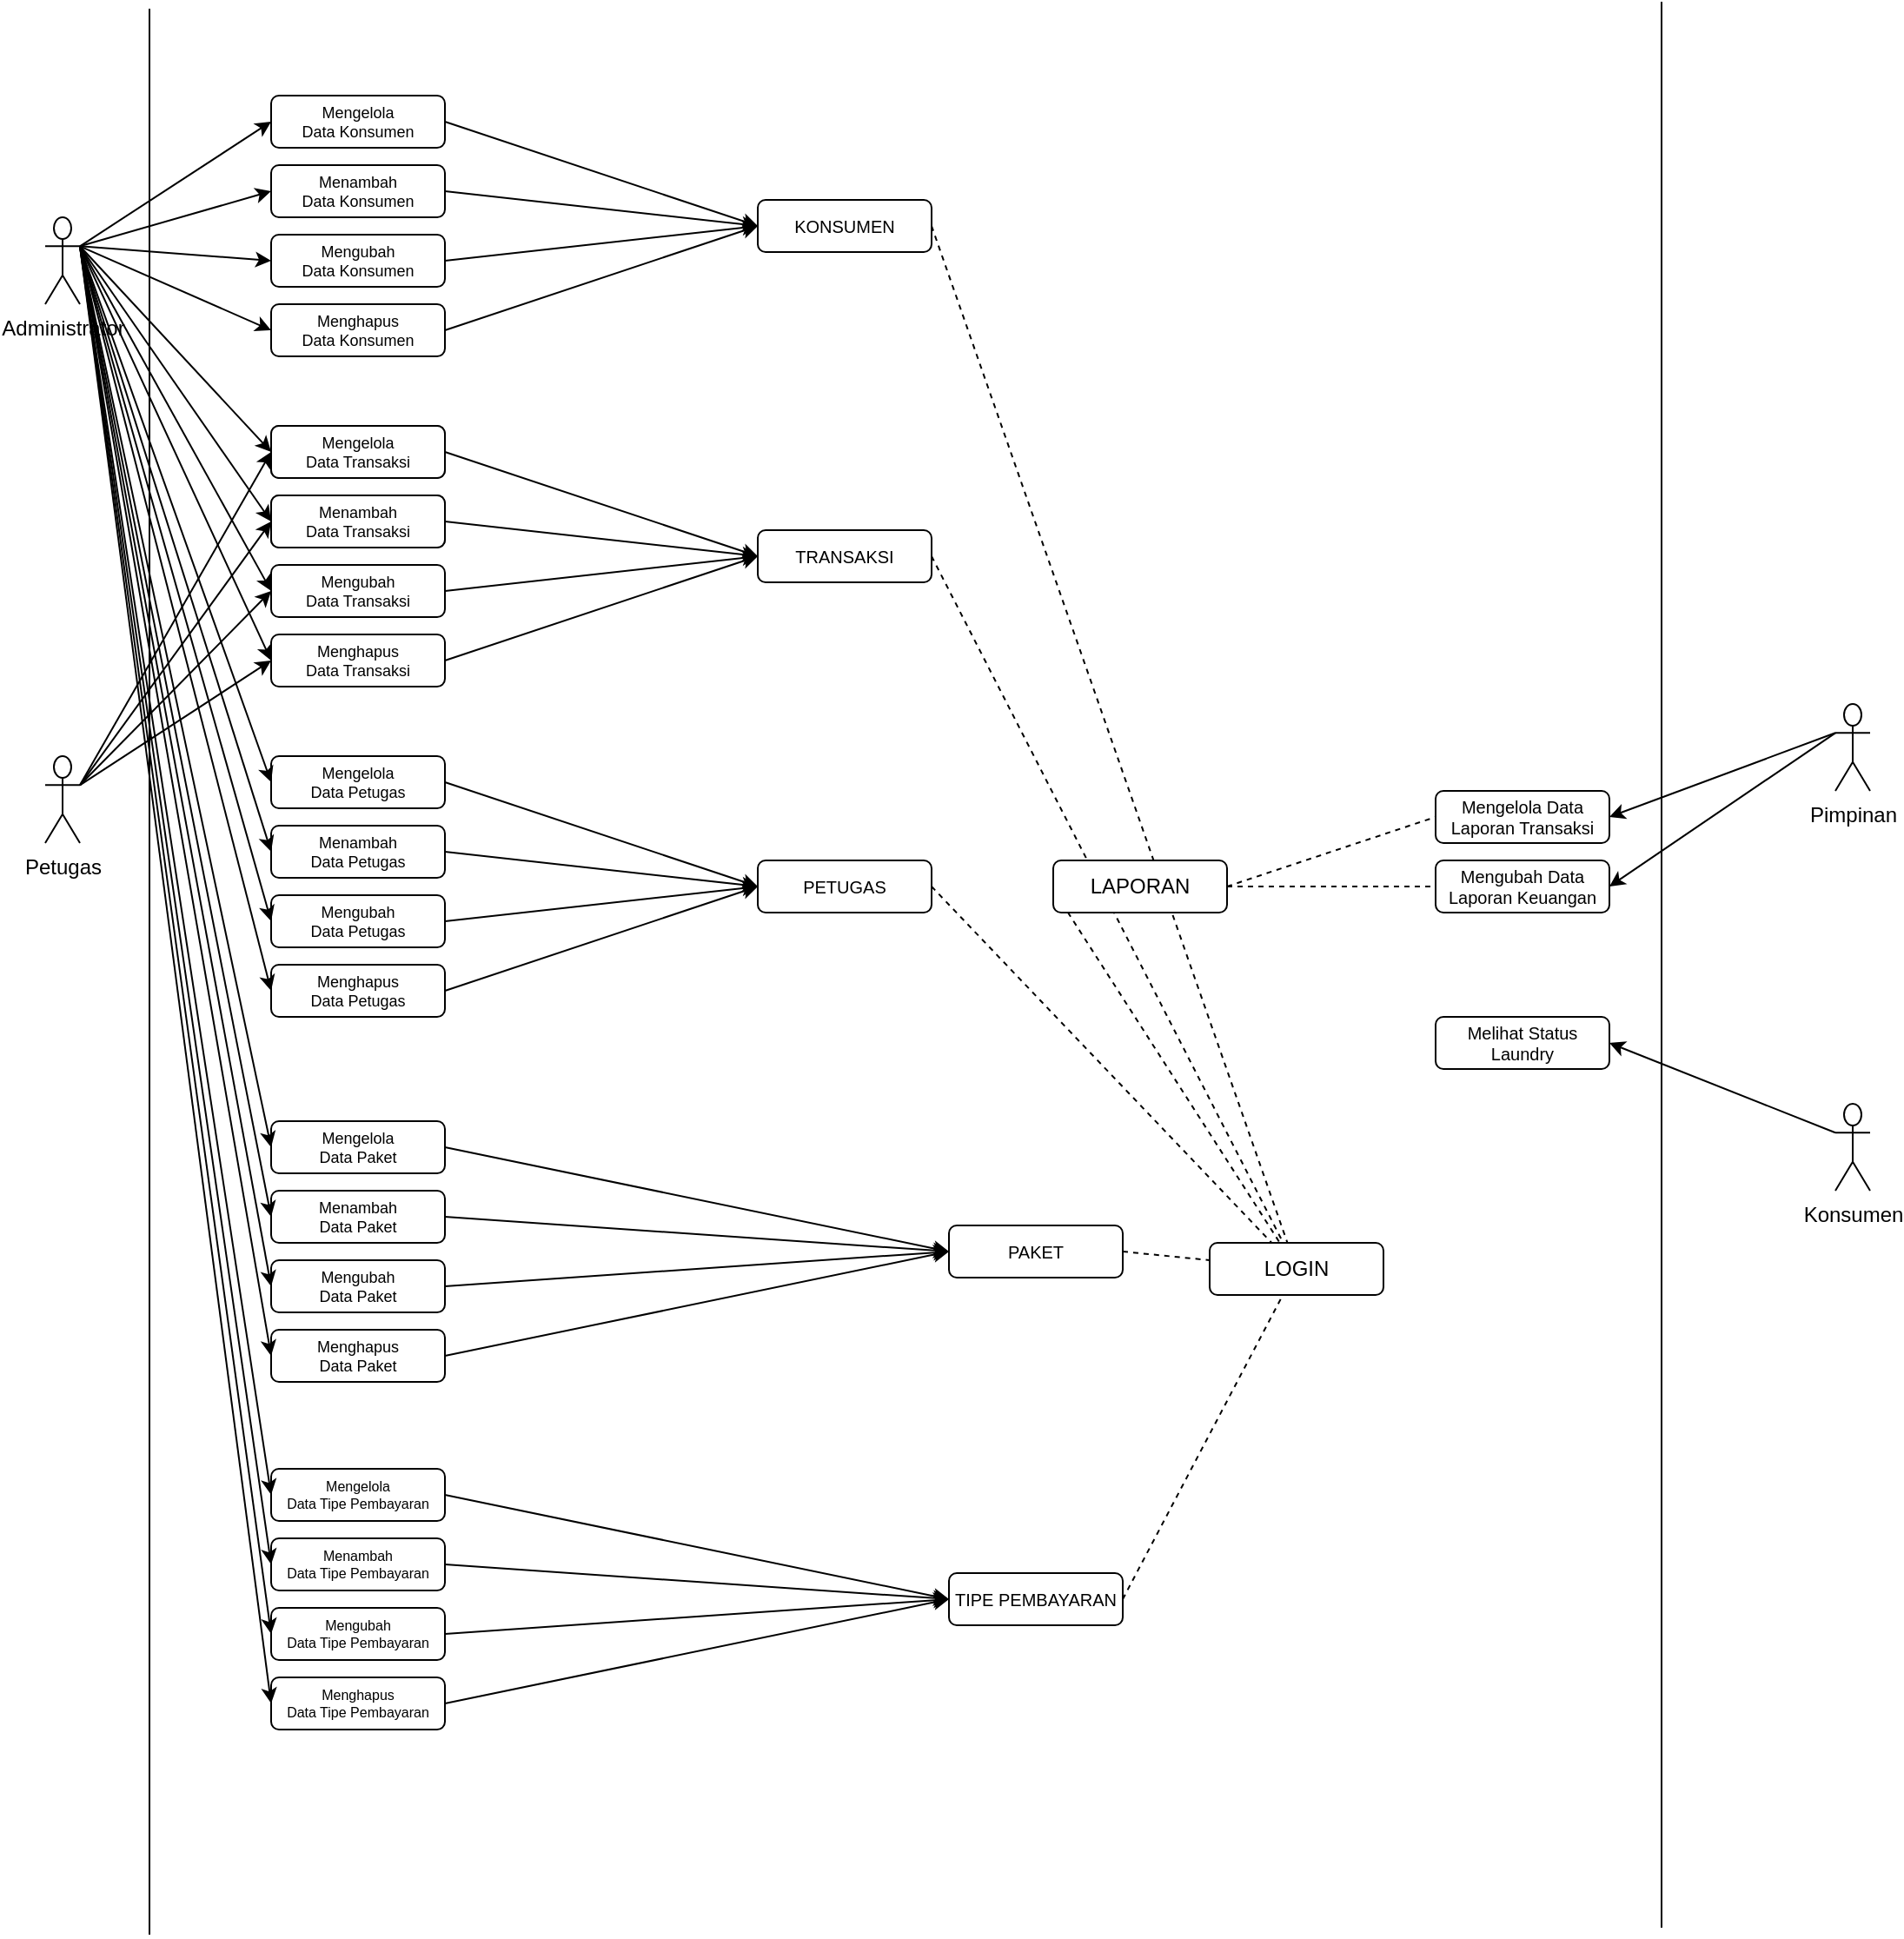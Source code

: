 <mxfile version="21.0.4" type="github">
  <diagram name="Page-1" id="bHR2FnbiKH42XE7eoHGA">
    <mxGraphModel dx="692" dy="1674" grid="1" gridSize="10" guides="1" tooltips="1" connect="1" arrows="1" fold="1" page="1" pageScale="1" pageWidth="850" pageHeight="1100" math="0" shadow="0">
      <root>
        <mxCell id="0" />
        <mxCell id="1" parent="0" />
        <mxCell id="GZ-7p6NIEpDdpcSqMRWB-106" value="KONSUMEN" style="rounded=1;whiteSpace=wrap;html=1;fontSize=10;" vertex="1" parent="1">
          <mxGeometry x="470" y="110" width="100" height="30" as="geometry" />
        </mxCell>
        <mxCell id="GZ-7p6NIEpDdpcSqMRWB-2" value="Administrator" style="shape=umlActor;verticalLabelPosition=bottom;verticalAlign=top;html=1;outlineConnect=0;" vertex="1" parent="1">
          <mxGeometry x="60" y="120" width="20" height="50" as="geometry" />
        </mxCell>
        <mxCell id="GZ-7p6NIEpDdpcSqMRWB-6" value="Petugas" style="shape=umlActor;verticalLabelPosition=bottom;verticalAlign=top;html=1;outlineConnect=0;" vertex="1" parent="1">
          <mxGeometry x="60" y="430" width="20" height="50" as="geometry" />
        </mxCell>
        <mxCell id="GZ-7p6NIEpDdpcSqMRWB-12" value="" style="endArrow=none;html=1;rounded=0;" edge="1" parent="1">
          <mxGeometry width="50" height="50" relative="1" as="geometry">
            <mxPoint x="120" y="1108" as="sourcePoint" />
            <mxPoint x="120" as="targetPoint" />
          </mxGeometry>
        </mxCell>
        <mxCell id="GZ-7p6NIEpDdpcSqMRWB-14" value="&lt;div&gt;Mengelola &lt;br&gt;&lt;/div&gt;&lt;div&gt;Data Konsumen&lt;/div&gt;" style="rounded=1;whiteSpace=wrap;html=1;fontSize=9;" vertex="1" parent="1">
          <mxGeometry x="190" y="50" width="100" height="30" as="geometry" />
        </mxCell>
        <mxCell id="GZ-7p6NIEpDdpcSqMRWB-15" value="&lt;div style=&quot;font-size: 9px;&quot;&gt;Menambah&lt;/div&gt;&lt;div style=&quot;font-size: 9px;&quot;&gt;Data Konsumen&lt;br style=&quot;font-size: 9px;&quot;&gt;&lt;/div&gt;" style="rounded=1;whiteSpace=wrap;html=1;fontSize=9;" vertex="1" parent="1">
          <mxGeometry x="190" y="90" width="100" height="30" as="geometry" />
        </mxCell>
        <mxCell id="GZ-7p6NIEpDdpcSqMRWB-16" value="&lt;div&gt;Mengubah &lt;br&gt;&lt;/div&gt;&lt;div&gt;Data Konsumen&lt;/div&gt;" style="rounded=1;whiteSpace=wrap;html=1;fontSize=9;" vertex="1" parent="1">
          <mxGeometry x="190" y="130" width="100" height="30" as="geometry" />
        </mxCell>
        <mxCell id="GZ-7p6NIEpDdpcSqMRWB-17" value="&lt;div style=&quot;font-size: 9px;&quot;&gt;Menghapus&lt;/div&gt;&lt;div style=&quot;font-size: 9px;&quot;&gt;Data Konsumen&lt;br style=&quot;font-size: 9px;&quot;&gt;&lt;/div&gt;" style="rounded=1;whiteSpace=wrap;html=1;fontSize=9;" vertex="1" parent="1">
          <mxGeometry x="190" y="170" width="100" height="30" as="geometry" />
        </mxCell>
        <mxCell id="GZ-7p6NIEpDdpcSqMRWB-19" value="&lt;div style=&quot;font-size: 9px;&quot;&gt;Menghapus&lt;/div&gt;&lt;div style=&quot;font-size: 9px;&quot;&gt;Data Transaksi&lt;/div&gt;" style="rounded=1;whiteSpace=wrap;html=1;fontSize=9;" vertex="1" parent="1">
          <mxGeometry x="190" y="360" width="100" height="30" as="geometry" />
        </mxCell>
        <mxCell id="GZ-7p6NIEpDdpcSqMRWB-20" value="&lt;div style=&quot;font-size: 9px;&quot;&gt;Mengubah&lt;/div&gt;&lt;div style=&quot;font-size: 9px;&quot;&gt;Data Transaksi &lt;br&gt;&lt;/div&gt;" style="rounded=1;whiteSpace=wrap;html=1;fontSize=9;" vertex="1" parent="1">
          <mxGeometry x="190" y="320" width="100" height="30" as="geometry" />
        </mxCell>
        <mxCell id="GZ-7p6NIEpDdpcSqMRWB-21" value="&lt;div&gt;menambah&lt;/div&gt;&lt;div&gt;data transaksi&lt;/div&gt;" style="rounded=1;whiteSpace=wrap;html=1;" vertex="1" parent="1">
          <mxGeometry x="190" y="280" width="100" height="30" as="geometry" />
        </mxCell>
        <mxCell id="GZ-7p6NIEpDdpcSqMRWB-22" value="&lt;div&gt;Mengelola&lt;/div&gt;&lt;div&gt;data transaksi&lt;br&gt;&lt;/div&gt;" style="rounded=1;whiteSpace=wrap;html=1;" vertex="1" parent="1">
          <mxGeometry x="190" y="240" width="100" height="30" as="geometry" />
        </mxCell>
        <mxCell id="GZ-7p6NIEpDdpcSqMRWB-24" value="&lt;div style=&quot;font-size: 9px;&quot;&gt;Menambah&lt;/div&gt;&lt;div style=&quot;font-size: 9px;&quot;&gt;Data Petugas&lt;/div&gt;" style="rounded=1;whiteSpace=wrap;html=1;fontSize=9;" vertex="1" parent="1">
          <mxGeometry x="190" y="470" width="100" height="30" as="geometry" />
        </mxCell>
        <mxCell id="GZ-7p6NIEpDdpcSqMRWB-25" value="&lt;div style=&quot;font-size: 9px;&quot;&gt;Menghapus&lt;/div&gt;&lt;div style=&quot;font-size: 9px;&quot;&gt;Data Petugas&lt;/div&gt;" style="rounded=1;whiteSpace=wrap;html=1;fontSize=9;" vertex="1" parent="1">
          <mxGeometry x="190" y="550" width="100" height="30" as="geometry" />
        </mxCell>
        <mxCell id="GZ-7p6NIEpDdpcSqMRWB-26" value="&lt;div style=&quot;font-size: 9px;&quot;&gt;Mengubah&lt;/div&gt;&lt;div style=&quot;font-size: 9px;&quot;&gt;Data Petugas&lt;/div&gt;" style="rounded=1;whiteSpace=wrap;html=1;fontSize=9;" vertex="1" parent="1">
          <mxGeometry x="190" y="510" width="100" height="30" as="geometry" />
        </mxCell>
        <mxCell id="GZ-7p6NIEpDdpcSqMRWB-27" value="&lt;div style=&quot;font-size: 9px;&quot;&gt;Mengelola&lt;/div&gt;&lt;div style=&quot;font-size: 9px;&quot;&gt;Data Petugas&lt;br style=&quot;font-size: 9px;&quot;&gt;&lt;/div&gt;" style="rounded=1;whiteSpace=wrap;html=1;fontSize=9;" vertex="1" parent="1">
          <mxGeometry x="190" y="430" width="100" height="30" as="geometry" />
        </mxCell>
        <mxCell id="GZ-7p6NIEpDdpcSqMRWB-44" value="&lt;div style=&quot;font-size: 9px;&quot;&gt;Menghapus&lt;/div&gt;&lt;div style=&quot;font-size: 9px;&quot;&gt;Data Paket&lt;/div&gt;" style="rounded=1;whiteSpace=wrap;html=1;fontSize=9;" vertex="1" parent="1">
          <mxGeometry x="190" y="760" width="100" height="30" as="geometry" />
        </mxCell>
        <mxCell id="GZ-7p6NIEpDdpcSqMRWB-45" value="&lt;div style=&quot;font-size: 8px;&quot;&gt;Mengubah&lt;/div&gt;&lt;div style=&quot;font-size: 8px;&quot;&gt;Data Tipe Pembayaran&lt;/div&gt;" style="rounded=1;whiteSpace=wrap;html=1;fontSize=8;" vertex="1" parent="1">
          <mxGeometry x="190" y="920" width="100" height="30" as="geometry" />
        </mxCell>
        <mxCell id="GZ-7p6NIEpDdpcSqMRWB-46" value="&lt;div style=&quot;font-size: 9px;&quot;&gt;Menambah&lt;/div&gt;&lt;div style=&quot;font-size: 9px;&quot;&gt;Data Paket&lt;/div&gt;" style="rounded=1;whiteSpace=wrap;html=1;fontSize=9;" vertex="1" parent="1">
          <mxGeometry x="190" y="680" width="100" height="30" as="geometry" />
        </mxCell>
        <mxCell id="GZ-7p6NIEpDdpcSqMRWB-47" value="&lt;div style=&quot;font-size: 9px;&quot;&gt;Mengelola&lt;/div&gt;&lt;div style=&quot;font-size: 9px;&quot;&gt;Data Paket&lt;br style=&quot;font-size: 9px;&quot;&gt;&lt;/div&gt;" style="rounded=1;whiteSpace=wrap;html=1;fontSize=9;" vertex="1" parent="1">
          <mxGeometry x="190" y="640" width="100" height="30" as="geometry" />
        </mxCell>
        <mxCell id="GZ-7p6NIEpDdpcSqMRWB-48" value="&lt;div style=&quot;font-size: 8px;&quot;&gt;Menghapus&lt;/div&gt;&lt;div style=&quot;font-size: 8px;&quot;&gt;Data Tipe Pembayaran&lt;/div&gt;" style="rounded=1;whiteSpace=wrap;html=1;fontSize=8;" vertex="1" parent="1">
          <mxGeometry x="190" y="960" width="100" height="30" as="geometry" />
        </mxCell>
        <mxCell id="GZ-7p6NIEpDdpcSqMRWB-49" value="&lt;div style=&quot;font-size: 9px;&quot;&gt;Mengubah&lt;/div&gt;&lt;div style=&quot;font-size: 9px;&quot;&gt;Data Paket&lt;/div&gt;" style="rounded=1;whiteSpace=wrap;html=1;fontSize=9;" vertex="1" parent="1">
          <mxGeometry x="190" y="720" width="100" height="30" as="geometry" />
        </mxCell>
        <mxCell id="GZ-7p6NIEpDdpcSqMRWB-50" value="&lt;div style=&quot;font-size: 8px;&quot;&gt;Menambah&lt;/div&gt;&lt;div style=&quot;font-size: 8px;&quot;&gt;Data Tipe Pembayaran&lt;/div&gt;" style="rounded=1;whiteSpace=wrap;html=1;fontSize=8;" vertex="1" parent="1">
          <mxGeometry x="190" y="880" width="100" height="30" as="geometry" />
        </mxCell>
        <mxCell id="GZ-7p6NIEpDdpcSqMRWB-51" value="&lt;div style=&quot;font-size: 8px;&quot;&gt;Mengelola&lt;/div&gt;&lt;div style=&quot;font-size: 8px;&quot;&gt;Data Tipe Pembayaran&lt;br style=&quot;font-size: 8px;&quot;&gt;&lt;/div&gt;" style="rounded=1;whiteSpace=wrap;html=1;fontSize=8;" vertex="1" parent="1">
          <mxGeometry x="190" y="840" width="100" height="30" as="geometry" />
        </mxCell>
        <mxCell id="GZ-7p6NIEpDdpcSqMRWB-57" value="" style="endArrow=classic;html=1;rounded=0;exitX=1;exitY=0.333;exitDx=0;exitDy=0;exitPerimeter=0;entryX=0;entryY=0.5;entryDx=0;entryDy=0;" edge="1" parent="1" source="GZ-7p6NIEpDdpcSqMRWB-2" target="GZ-7p6NIEpDdpcSqMRWB-14">
          <mxGeometry width="50" height="50" relative="1" as="geometry">
            <mxPoint x="250" y="700" as="sourcePoint" />
            <mxPoint x="300" y="650" as="targetPoint" />
          </mxGeometry>
        </mxCell>
        <mxCell id="GZ-7p6NIEpDdpcSqMRWB-60" value="" style="endArrow=classic;html=1;rounded=0;exitX=1;exitY=0.333;exitDx=0;exitDy=0;exitPerimeter=0;entryX=0;entryY=0.5;entryDx=0;entryDy=0;" edge="1" parent="1" source="GZ-7p6NIEpDdpcSqMRWB-2" target="GZ-7p6NIEpDdpcSqMRWB-15">
          <mxGeometry width="50" height="50" relative="1" as="geometry">
            <mxPoint x="90" y="147" as="sourcePoint" />
            <mxPoint x="200" y="75" as="targetPoint" />
          </mxGeometry>
        </mxCell>
        <mxCell id="GZ-7p6NIEpDdpcSqMRWB-61" value="" style="endArrow=classic;html=1;rounded=0;exitX=1;exitY=0.333;exitDx=0;exitDy=0;exitPerimeter=0;entryX=0;entryY=0.5;entryDx=0;entryDy=0;" edge="1" parent="1" source="GZ-7p6NIEpDdpcSqMRWB-2" target="GZ-7p6NIEpDdpcSqMRWB-16">
          <mxGeometry width="50" height="50" relative="1" as="geometry">
            <mxPoint x="100" y="157" as="sourcePoint" />
            <mxPoint x="210" y="85" as="targetPoint" />
          </mxGeometry>
        </mxCell>
        <mxCell id="GZ-7p6NIEpDdpcSqMRWB-62" value="" style="endArrow=classic;html=1;rounded=0;exitX=1;exitY=0.333;exitDx=0;exitDy=0;exitPerimeter=0;entryX=0;entryY=0.5;entryDx=0;entryDy=0;" edge="1" parent="1" source="GZ-7p6NIEpDdpcSqMRWB-2" target="GZ-7p6NIEpDdpcSqMRWB-17">
          <mxGeometry width="50" height="50" relative="1" as="geometry">
            <mxPoint x="110" y="167" as="sourcePoint" />
            <mxPoint x="220" y="95" as="targetPoint" />
          </mxGeometry>
        </mxCell>
        <mxCell id="GZ-7p6NIEpDdpcSqMRWB-63" value="" style="endArrow=classic;html=1;rounded=0;exitX=1;exitY=0.333;exitDx=0;exitDy=0;exitPerimeter=0;entryX=0;entryY=0.5;entryDx=0;entryDy=0;" edge="1" parent="1" source="GZ-7p6NIEpDdpcSqMRWB-2" target="GZ-7p6NIEpDdpcSqMRWB-45">
          <mxGeometry width="50" height="50" relative="1" as="geometry">
            <mxPoint x="340" y="242" as="sourcePoint" />
            <mxPoint x="330" y="600" as="targetPoint" />
          </mxGeometry>
        </mxCell>
        <mxCell id="GZ-7p6NIEpDdpcSqMRWB-67" value="" style="endArrow=classic;html=1;rounded=0;exitX=1;exitY=0.333;exitDx=0;exitDy=0;exitPerimeter=0;entryX=0;entryY=0.5;entryDx=0;entryDy=0;" edge="1" parent="1" source="GZ-7p6NIEpDdpcSqMRWB-2" target="GZ-7p6NIEpDdpcSqMRWB-47">
          <mxGeometry width="50" height="50" relative="1" as="geometry">
            <mxPoint x="350" y="122" as="sourcePoint" />
            <mxPoint x="460" y="50" as="targetPoint" />
          </mxGeometry>
        </mxCell>
        <mxCell id="GZ-7p6NIEpDdpcSqMRWB-71" value="" style="endArrow=classic;html=1;rounded=0;exitX=1;exitY=0.333;exitDx=0;exitDy=0;exitPerimeter=0;entryX=0;entryY=0.5;entryDx=0;entryDy=0;" edge="1" parent="1" source="GZ-7p6NIEpDdpcSqMRWB-2" target="GZ-7p6NIEpDdpcSqMRWB-22">
          <mxGeometry width="50" height="50" relative="1" as="geometry">
            <mxPoint x="200" y="257" as="sourcePoint" />
            <mxPoint x="310" y="185" as="targetPoint" />
          </mxGeometry>
        </mxCell>
        <mxCell id="GZ-7p6NIEpDdpcSqMRWB-72" value="" style="endArrow=classic;html=1;rounded=0;exitX=1;exitY=0.333;exitDx=0;exitDy=0;exitPerimeter=0;entryX=0;entryY=0.5;entryDx=0;entryDy=0;" edge="1" parent="1" source="GZ-7p6NIEpDdpcSqMRWB-2" target="GZ-7p6NIEpDdpcSqMRWB-21">
          <mxGeometry width="50" height="50" relative="1" as="geometry">
            <mxPoint x="210" y="267" as="sourcePoint" />
            <mxPoint x="320" y="195" as="targetPoint" />
          </mxGeometry>
        </mxCell>
        <mxCell id="GZ-7p6NIEpDdpcSqMRWB-73" value="" style="endArrow=classic;html=1;rounded=0;exitX=1;exitY=0.333;exitDx=0;exitDy=0;exitPerimeter=0;entryX=0;entryY=0.5;entryDx=0;entryDy=0;" edge="1" parent="1" source="GZ-7p6NIEpDdpcSqMRWB-2" target="GZ-7p6NIEpDdpcSqMRWB-20">
          <mxGeometry width="50" height="50" relative="1" as="geometry">
            <mxPoint x="220" y="277" as="sourcePoint" />
            <mxPoint x="330" y="205" as="targetPoint" />
          </mxGeometry>
        </mxCell>
        <mxCell id="GZ-7p6NIEpDdpcSqMRWB-74" value="" style="endArrow=classic;html=1;rounded=0;exitX=1;exitY=0.333;exitDx=0;exitDy=0;exitPerimeter=0;entryX=0;entryY=0.5;entryDx=0;entryDy=0;" edge="1" parent="1" source="GZ-7p6NIEpDdpcSqMRWB-2" target="GZ-7p6NIEpDdpcSqMRWB-19">
          <mxGeometry width="50" height="50" relative="1" as="geometry">
            <mxPoint x="230" y="287" as="sourcePoint" />
            <mxPoint x="340" y="215" as="targetPoint" />
          </mxGeometry>
        </mxCell>
        <mxCell id="GZ-7p6NIEpDdpcSqMRWB-75" value="" style="endArrow=classic;html=1;rounded=0;exitX=1;exitY=0.333;exitDx=0;exitDy=0;exitPerimeter=0;entryX=0;entryY=0.5;entryDx=0;entryDy=0;" edge="1" parent="1" source="GZ-7p6NIEpDdpcSqMRWB-2" target="GZ-7p6NIEpDdpcSqMRWB-27">
          <mxGeometry width="50" height="50" relative="1" as="geometry">
            <mxPoint x="240" y="297" as="sourcePoint" />
            <mxPoint x="350" y="225" as="targetPoint" />
          </mxGeometry>
        </mxCell>
        <mxCell id="GZ-7p6NIEpDdpcSqMRWB-76" value="" style="endArrow=classic;html=1;rounded=0;exitX=1;exitY=0.333;exitDx=0;exitDy=0;exitPerimeter=0;entryX=0;entryY=0.5;entryDx=0;entryDy=0;" edge="1" parent="1" source="GZ-7p6NIEpDdpcSqMRWB-2" target="GZ-7p6NIEpDdpcSqMRWB-24">
          <mxGeometry width="50" height="50" relative="1" as="geometry">
            <mxPoint x="250" y="307" as="sourcePoint" />
            <mxPoint x="360" y="235" as="targetPoint" />
          </mxGeometry>
        </mxCell>
        <mxCell id="GZ-7p6NIEpDdpcSqMRWB-77" value="" style="endArrow=classic;html=1;rounded=0;exitX=1;exitY=0.333;exitDx=0;exitDy=0;exitPerimeter=0;entryX=0;entryY=0.5;entryDx=0;entryDy=0;" edge="1" parent="1" source="GZ-7p6NIEpDdpcSqMRWB-2" target="GZ-7p6NIEpDdpcSqMRWB-26">
          <mxGeometry width="50" height="50" relative="1" as="geometry">
            <mxPoint x="260" y="317" as="sourcePoint" />
            <mxPoint x="370" y="245" as="targetPoint" />
          </mxGeometry>
        </mxCell>
        <mxCell id="GZ-7p6NIEpDdpcSqMRWB-78" value="" style="endArrow=classic;html=1;rounded=0;entryX=0;entryY=0.5;entryDx=0;entryDy=0;exitX=1;exitY=0.333;exitDx=0;exitDy=0;exitPerimeter=0;" edge="1" parent="1" source="GZ-7p6NIEpDdpcSqMRWB-2" target="GZ-7p6NIEpDdpcSqMRWB-25">
          <mxGeometry width="50" height="50" relative="1" as="geometry">
            <mxPoint x="370" y="400" as="sourcePoint" />
            <mxPoint x="380" y="255" as="targetPoint" />
          </mxGeometry>
        </mxCell>
        <mxCell id="GZ-7p6NIEpDdpcSqMRWB-87" value="" style="endArrow=classic;html=1;rounded=0;exitX=1;exitY=0.333;exitDx=0;exitDy=0;exitPerimeter=0;entryX=0;entryY=0.5;entryDx=0;entryDy=0;" edge="1" parent="1" source="GZ-7p6NIEpDdpcSqMRWB-2" target="GZ-7p6NIEpDdpcSqMRWB-46">
          <mxGeometry width="50" height="50" relative="1" as="geometry">
            <mxPoint x="490" y="391" as="sourcePoint" />
            <mxPoint x="600" y="319" as="targetPoint" />
          </mxGeometry>
        </mxCell>
        <mxCell id="GZ-7p6NIEpDdpcSqMRWB-88" value="" style="endArrow=classic;html=1;rounded=0;exitX=1;exitY=0.333;exitDx=0;exitDy=0;exitPerimeter=0;entryX=0;entryY=0.5;entryDx=0;entryDy=0;" edge="1" parent="1" source="GZ-7p6NIEpDdpcSqMRWB-2" target="GZ-7p6NIEpDdpcSqMRWB-49">
          <mxGeometry width="50" height="50" relative="1" as="geometry">
            <mxPoint x="480" y="381" as="sourcePoint" />
            <mxPoint x="590" y="309" as="targetPoint" />
          </mxGeometry>
        </mxCell>
        <mxCell id="GZ-7p6NIEpDdpcSqMRWB-89" value="" style="endArrow=classic;html=1;rounded=0;exitX=1;exitY=0.333;exitDx=0;exitDy=0;exitPerimeter=0;entryX=0;entryY=0.5;entryDx=0;entryDy=0;" edge="1" parent="1" source="GZ-7p6NIEpDdpcSqMRWB-2" target="GZ-7p6NIEpDdpcSqMRWB-44">
          <mxGeometry width="50" height="50" relative="1" as="geometry">
            <mxPoint x="470" y="371" as="sourcePoint" />
            <mxPoint x="580" y="299" as="targetPoint" />
          </mxGeometry>
        </mxCell>
        <mxCell id="GZ-7p6NIEpDdpcSqMRWB-90" value="" style="endArrow=classic;html=1;rounded=0;exitX=1;exitY=0.333;exitDx=0;exitDy=0;exitPerimeter=0;entryX=0;entryY=0.5;entryDx=0;entryDy=0;" edge="1" parent="1" source="GZ-7p6NIEpDdpcSqMRWB-2" target="GZ-7p6NIEpDdpcSqMRWB-51">
          <mxGeometry width="50" height="50" relative="1" as="geometry">
            <mxPoint x="460" y="361" as="sourcePoint" />
            <mxPoint x="570" y="289" as="targetPoint" />
          </mxGeometry>
        </mxCell>
        <mxCell id="GZ-7p6NIEpDdpcSqMRWB-91" value="" style="endArrow=classic;html=1;rounded=0;exitX=1;exitY=0.333;exitDx=0;exitDy=0;exitPerimeter=0;entryX=0;entryY=0.5;entryDx=0;entryDy=0;" edge="1" parent="1" source="GZ-7p6NIEpDdpcSqMRWB-2" target="GZ-7p6NIEpDdpcSqMRWB-50">
          <mxGeometry width="50" height="50" relative="1" as="geometry">
            <mxPoint x="450" y="351" as="sourcePoint" />
            <mxPoint x="560" y="279" as="targetPoint" />
          </mxGeometry>
        </mxCell>
        <mxCell id="GZ-7p6NIEpDdpcSqMRWB-92" value="" style="endArrow=classic;html=1;rounded=0;exitX=1;exitY=0.333;exitDx=0;exitDy=0;exitPerimeter=0;entryX=0;entryY=0.5;entryDx=0;entryDy=0;" edge="1" parent="1" source="GZ-7p6NIEpDdpcSqMRWB-2" target="GZ-7p6NIEpDdpcSqMRWB-48">
          <mxGeometry width="50" height="50" relative="1" as="geometry">
            <mxPoint x="440" y="341" as="sourcePoint" />
            <mxPoint x="490" y="600" as="targetPoint" />
          </mxGeometry>
        </mxCell>
        <mxCell id="GZ-7p6NIEpDdpcSqMRWB-101" value="" style="endArrow=classic;html=1;rounded=0;exitX=1;exitY=0.333;exitDx=0;exitDy=0;exitPerimeter=0;entryX=0;entryY=0.5;entryDx=0;entryDy=0;" edge="1" parent="1" source="GZ-7p6NIEpDdpcSqMRWB-6" target="GZ-7p6NIEpDdpcSqMRWB-22">
          <mxGeometry width="50" height="50" relative="1" as="geometry">
            <mxPoint x="420" y="321" as="sourcePoint" />
            <mxPoint x="530" y="249" as="targetPoint" />
          </mxGeometry>
        </mxCell>
        <mxCell id="GZ-7p6NIEpDdpcSqMRWB-102" value="" style="endArrow=classic;html=1;rounded=0;exitX=1;exitY=0.333;exitDx=0;exitDy=0;exitPerimeter=0;entryX=0;entryY=0.5;entryDx=0;entryDy=0;" edge="1" parent="1" source="GZ-7p6NIEpDdpcSqMRWB-6" target="GZ-7p6NIEpDdpcSqMRWB-21">
          <mxGeometry width="50" height="50" relative="1" as="geometry">
            <mxPoint x="430" y="331" as="sourcePoint" />
            <mxPoint x="540" y="259" as="targetPoint" />
          </mxGeometry>
        </mxCell>
        <mxCell id="GZ-7p6NIEpDdpcSqMRWB-103" value="" style="endArrow=classic;html=1;rounded=0;exitX=1;exitY=0.333;exitDx=0;exitDy=0;exitPerimeter=0;entryX=0;entryY=0.5;entryDx=0;entryDy=0;" edge="1" parent="1" source="GZ-7p6NIEpDdpcSqMRWB-6" target="GZ-7p6NIEpDdpcSqMRWB-20">
          <mxGeometry width="50" height="50" relative="1" as="geometry">
            <mxPoint x="440" y="341" as="sourcePoint" />
            <mxPoint x="550" y="269" as="targetPoint" />
          </mxGeometry>
        </mxCell>
        <mxCell id="GZ-7p6NIEpDdpcSqMRWB-104" value="" style="endArrow=classic;html=1;rounded=0;exitX=1;exitY=0.333;exitDx=0;exitDy=0;exitPerimeter=0;entryX=0;entryY=0.5;entryDx=0;entryDy=0;" edge="1" parent="1" source="GZ-7p6NIEpDdpcSqMRWB-6" target="GZ-7p6NIEpDdpcSqMRWB-19">
          <mxGeometry width="50" height="50" relative="1" as="geometry">
            <mxPoint x="450" y="351" as="sourcePoint" />
            <mxPoint x="560" y="279" as="targetPoint" />
          </mxGeometry>
        </mxCell>
        <mxCell id="GZ-7p6NIEpDdpcSqMRWB-107" value="PETUGAS" style="rounded=1;whiteSpace=wrap;html=1;fontSize=10;" vertex="1" parent="1">
          <mxGeometry x="470" y="490" width="100" height="30" as="geometry" />
        </mxCell>
        <mxCell id="GZ-7p6NIEpDdpcSqMRWB-108" value="TRANSAKSI" style="rounded=1;whiteSpace=wrap;html=1;fontSize=10;" vertex="1" parent="1">
          <mxGeometry x="470" y="300" width="100" height="30" as="geometry" />
        </mxCell>
        <mxCell id="GZ-7p6NIEpDdpcSqMRWB-109" value="PAKET" style="rounded=1;whiteSpace=wrap;html=1;fontSize=10;" vertex="1" parent="1">
          <mxGeometry x="580" y="700" width="100" height="30" as="geometry" />
        </mxCell>
        <mxCell id="GZ-7p6NIEpDdpcSqMRWB-110" value="TIPE PEMBAYARAN" style="rounded=1;whiteSpace=wrap;html=1;fontSize=10;" vertex="1" parent="1">
          <mxGeometry x="580" y="900" width="100" height="30" as="geometry" />
        </mxCell>
        <mxCell id="GZ-7p6NIEpDdpcSqMRWB-112" value="LOGIN" style="rounded=1;whiteSpace=wrap;html=1;" vertex="1" parent="1">
          <mxGeometry x="730" y="710" width="100" height="30" as="geometry" />
        </mxCell>
        <mxCell id="GZ-7p6NIEpDdpcSqMRWB-113" value="Mengelola Data Laporan Transaksi" style="rounded=1;whiteSpace=wrap;html=1;fontSize=10;" vertex="1" parent="1">
          <mxGeometry x="860" y="450" width="100" height="30" as="geometry" />
        </mxCell>
        <mxCell id="GZ-7p6NIEpDdpcSqMRWB-114" value="Mengubah Data Laporan Keuangan" style="rounded=1;whiteSpace=wrap;html=1;fontSize=10;" vertex="1" parent="1">
          <mxGeometry x="860" y="490" width="100" height="30" as="geometry" />
        </mxCell>
        <mxCell id="GZ-7p6NIEpDdpcSqMRWB-115" value="Melihat Status Laundry" style="rounded=1;whiteSpace=wrap;html=1;fontSize=10;" vertex="1" parent="1">
          <mxGeometry x="860" y="580" width="100" height="30" as="geometry" />
        </mxCell>
        <mxCell id="GZ-7p6NIEpDdpcSqMRWB-116" value="" style="endArrow=none;html=1;rounded=0;" edge="1" parent="1">
          <mxGeometry width="50" height="50" relative="1" as="geometry">
            <mxPoint x="990" y="1104" as="sourcePoint" />
            <mxPoint x="990" y="-4" as="targetPoint" />
          </mxGeometry>
        </mxCell>
        <mxCell id="GZ-7p6NIEpDdpcSqMRWB-117" value="Pimpinan" style="shape=umlActor;verticalLabelPosition=bottom;verticalAlign=top;html=1;outlineConnect=0;" vertex="1" parent="1">
          <mxGeometry x="1090" y="400" width="20" height="50" as="geometry" />
        </mxCell>
        <mxCell id="GZ-7p6NIEpDdpcSqMRWB-118" value="Konsumen " style="shape=umlActor;verticalLabelPosition=bottom;verticalAlign=top;html=1;outlineConnect=0;" vertex="1" parent="1">
          <mxGeometry x="1090" y="630" width="20" height="50" as="geometry" />
        </mxCell>
        <mxCell id="GZ-7p6NIEpDdpcSqMRWB-119" value="" style="endArrow=classic;html=1;rounded=0;exitX=0;exitY=0.333;exitDx=0;exitDy=0;exitPerimeter=0;entryX=1;entryY=0.5;entryDx=0;entryDy=0;" edge="1" parent="1" source="GZ-7p6NIEpDdpcSqMRWB-117" target="GZ-7p6NIEpDdpcSqMRWB-113">
          <mxGeometry width="50" height="50" relative="1" as="geometry">
            <mxPoint x="920" y="690" as="sourcePoint" />
            <mxPoint x="970" y="640" as="targetPoint" />
          </mxGeometry>
        </mxCell>
        <mxCell id="GZ-7p6NIEpDdpcSqMRWB-121" value="" style="endArrow=classic;html=1;rounded=0;exitX=0;exitY=0.333;exitDx=0;exitDy=0;exitPerimeter=0;entryX=1;entryY=0.5;entryDx=0;entryDy=0;" edge="1" parent="1" source="GZ-7p6NIEpDdpcSqMRWB-117" target="GZ-7p6NIEpDdpcSqMRWB-114">
          <mxGeometry width="50" height="50" relative="1" as="geometry">
            <mxPoint x="930" y="700" as="sourcePoint" />
            <mxPoint x="980" y="650" as="targetPoint" />
          </mxGeometry>
        </mxCell>
        <mxCell id="GZ-7p6NIEpDdpcSqMRWB-122" value="" style="endArrow=classic;html=1;rounded=0;exitX=0;exitY=0.333;exitDx=0;exitDy=0;exitPerimeter=0;entryX=1;entryY=0.5;entryDx=0;entryDy=0;" edge="1" parent="1" source="GZ-7p6NIEpDdpcSqMRWB-118" target="GZ-7p6NIEpDdpcSqMRWB-115">
          <mxGeometry width="50" height="50" relative="1" as="geometry">
            <mxPoint x="940" y="710" as="sourcePoint" />
            <mxPoint x="990" y="660" as="targetPoint" />
          </mxGeometry>
        </mxCell>
        <mxCell id="GZ-7p6NIEpDdpcSqMRWB-123" value="" style="endArrow=classic;html=1;rounded=0;exitX=1;exitY=0.5;exitDx=0;exitDy=0;entryX=0;entryY=0.5;entryDx=0;entryDy=0;" edge="1" parent="1" source="GZ-7p6NIEpDdpcSqMRWB-14" target="GZ-7p6NIEpDdpcSqMRWB-106">
          <mxGeometry width="50" height="50" relative="1" as="geometry">
            <mxPoint x="340" y="330" as="sourcePoint" />
            <mxPoint x="390" y="280" as="targetPoint" />
          </mxGeometry>
        </mxCell>
        <mxCell id="GZ-7p6NIEpDdpcSqMRWB-125" value="" style="endArrow=classic;html=1;rounded=0;exitX=1;exitY=0.5;exitDx=0;exitDy=0;entryX=0;entryY=0.5;entryDx=0;entryDy=0;" edge="1" parent="1" source="GZ-7p6NIEpDdpcSqMRWB-15" target="GZ-7p6NIEpDdpcSqMRWB-106">
          <mxGeometry width="50" height="50" relative="1" as="geometry">
            <mxPoint x="350" y="340" as="sourcePoint" />
            <mxPoint x="400" y="290" as="targetPoint" />
          </mxGeometry>
        </mxCell>
        <mxCell id="GZ-7p6NIEpDdpcSqMRWB-126" value="" style="endArrow=classic;html=1;rounded=0;exitX=1;exitY=0.5;exitDx=0;exitDy=0;entryX=0;entryY=0.5;entryDx=0;entryDy=0;" edge="1" parent="1" source="GZ-7p6NIEpDdpcSqMRWB-16" target="GZ-7p6NIEpDdpcSqMRWB-106">
          <mxGeometry width="50" height="50" relative="1" as="geometry">
            <mxPoint x="360" y="350" as="sourcePoint" />
            <mxPoint x="410" y="300" as="targetPoint" />
          </mxGeometry>
        </mxCell>
        <mxCell id="GZ-7p6NIEpDdpcSqMRWB-127" value="" style="endArrow=classic;html=1;rounded=0;exitX=1;exitY=0.5;exitDx=0;exitDy=0;entryX=0;entryY=0.5;entryDx=0;entryDy=0;" edge="1" parent="1" source="GZ-7p6NIEpDdpcSqMRWB-17" target="GZ-7p6NIEpDdpcSqMRWB-106">
          <mxGeometry width="50" height="50" relative="1" as="geometry">
            <mxPoint x="370" y="360" as="sourcePoint" />
            <mxPoint x="420" y="310" as="targetPoint" />
          </mxGeometry>
        </mxCell>
        <mxCell id="GZ-7p6NIEpDdpcSqMRWB-128" value="" style="endArrow=classic;html=1;rounded=0;exitX=1;exitY=0.5;exitDx=0;exitDy=0;entryX=0;entryY=0.5;entryDx=0;entryDy=0;" edge="1" parent="1" source="GZ-7p6NIEpDdpcSqMRWB-22" target="GZ-7p6NIEpDdpcSqMRWB-108">
          <mxGeometry width="50" height="50" relative="1" as="geometry">
            <mxPoint x="380" y="370" as="sourcePoint" />
            <mxPoint x="430" y="320" as="targetPoint" />
          </mxGeometry>
        </mxCell>
        <mxCell id="GZ-7p6NIEpDdpcSqMRWB-129" value="" style="endArrow=classic;html=1;rounded=0;exitX=1;exitY=0.5;exitDx=0;exitDy=0;entryX=0;entryY=0.5;entryDx=0;entryDy=0;" edge="1" parent="1" source="GZ-7p6NIEpDdpcSqMRWB-21" target="GZ-7p6NIEpDdpcSqMRWB-108">
          <mxGeometry width="50" height="50" relative="1" as="geometry">
            <mxPoint x="390" y="380" as="sourcePoint" />
            <mxPoint x="440" y="330" as="targetPoint" />
          </mxGeometry>
        </mxCell>
        <mxCell id="GZ-7p6NIEpDdpcSqMRWB-130" value="" style="endArrow=classic;html=1;rounded=0;exitX=1;exitY=0.5;exitDx=0;exitDy=0;entryX=0;entryY=0.5;entryDx=0;entryDy=0;" edge="1" parent="1" source="GZ-7p6NIEpDdpcSqMRWB-20" target="GZ-7p6NIEpDdpcSqMRWB-108">
          <mxGeometry width="50" height="50" relative="1" as="geometry">
            <mxPoint x="400" y="390" as="sourcePoint" />
            <mxPoint x="450" y="340" as="targetPoint" />
          </mxGeometry>
        </mxCell>
        <mxCell id="GZ-7p6NIEpDdpcSqMRWB-131" value="" style="endArrow=classic;html=1;rounded=0;exitX=1;exitY=0.5;exitDx=0;exitDy=0;entryX=0;entryY=0.5;entryDx=0;entryDy=0;" edge="1" parent="1" source="GZ-7p6NIEpDdpcSqMRWB-19" target="GZ-7p6NIEpDdpcSqMRWB-108">
          <mxGeometry width="50" height="50" relative="1" as="geometry">
            <mxPoint x="410" y="400" as="sourcePoint" />
            <mxPoint x="460" y="350" as="targetPoint" />
          </mxGeometry>
        </mxCell>
        <mxCell id="GZ-7p6NIEpDdpcSqMRWB-132" value="" style="endArrow=classic;html=1;rounded=0;exitX=1;exitY=0.5;exitDx=0;exitDy=0;entryX=0;entryY=0.5;entryDx=0;entryDy=0;" edge="1" parent="1" source="GZ-7p6NIEpDdpcSqMRWB-27" target="GZ-7p6NIEpDdpcSqMRWB-107">
          <mxGeometry width="50" height="50" relative="1" as="geometry">
            <mxPoint x="420" y="410" as="sourcePoint" />
            <mxPoint x="470" y="360" as="targetPoint" />
          </mxGeometry>
        </mxCell>
        <mxCell id="GZ-7p6NIEpDdpcSqMRWB-133" value="" style="endArrow=classic;html=1;rounded=0;exitX=1;exitY=0.5;exitDx=0;exitDy=0;entryX=0;entryY=0.5;entryDx=0;entryDy=0;" edge="1" parent="1" source="GZ-7p6NIEpDdpcSqMRWB-24" target="GZ-7p6NIEpDdpcSqMRWB-107">
          <mxGeometry width="50" height="50" relative="1" as="geometry">
            <mxPoint x="430" y="420" as="sourcePoint" />
            <mxPoint x="480" y="370" as="targetPoint" />
          </mxGeometry>
        </mxCell>
        <mxCell id="GZ-7p6NIEpDdpcSqMRWB-134" value="" style="endArrow=classic;html=1;rounded=0;exitX=1;exitY=0.5;exitDx=0;exitDy=0;entryX=0;entryY=0.5;entryDx=0;entryDy=0;" edge="1" parent="1" source="GZ-7p6NIEpDdpcSqMRWB-26" target="GZ-7p6NIEpDdpcSqMRWB-107">
          <mxGeometry width="50" height="50" relative="1" as="geometry">
            <mxPoint x="440" y="430" as="sourcePoint" />
            <mxPoint x="490" y="380" as="targetPoint" />
          </mxGeometry>
        </mxCell>
        <mxCell id="GZ-7p6NIEpDdpcSqMRWB-135" value="" style="endArrow=classic;html=1;rounded=0;exitX=1;exitY=0.5;exitDx=0;exitDy=0;entryX=0;entryY=0.5;entryDx=0;entryDy=0;" edge="1" parent="1" source="GZ-7p6NIEpDdpcSqMRWB-25" target="GZ-7p6NIEpDdpcSqMRWB-107">
          <mxGeometry width="50" height="50" relative="1" as="geometry">
            <mxPoint x="450" y="440" as="sourcePoint" />
            <mxPoint x="500" y="390" as="targetPoint" />
          </mxGeometry>
        </mxCell>
        <mxCell id="GZ-7p6NIEpDdpcSqMRWB-136" value="" style="endArrow=classic;html=1;rounded=0;exitX=1;exitY=0.5;exitDx=0;exitDy=0;entryX=0;entryY=0.5;entryDx=0;entryDy=0;" edge="1" parent="1" source="GZ-7p6NIEpDdpcSqMRWB-47" target="GZ-7p6NIEpDdpcSqMRWB-109">
          <mxGeometry width="50" height="50" relative="1" as="geometry">
            <mxPoint x="460" y="450" as="sourcePoint" />
            <mxPoint x="510" y="400" as="targetPoint" />
          </mxGeometry>
        </mxCell>
        <mxCell id="GZ-7p6NIEpDdpcSqMRWB-137" value="" style="endArrow=classic;html=1;rounded=0;exitX=1;exitY=0.5;exitDx=0;exitDy=0;entryX=0;entryY=0.5;entryDx=0;entryDy=0;" edge="1" parent="1" source="GZ-7p6NIEpDdpcSqMRWB-46" target="GZ-7p6NIEpDdpcSqMRWB-109">
          <mxGeometry width="50" height="50" relative="1" as="geometry">
            <mxPoint x="470" y="460" as="sourcePoint" />
            <mxPoint x="520" y="410" as="targetPoint" />
          </mxGeometry>
        </mxCell>
        <mxCell id="GZ-7p6NIEpDdpcSqMRWB-138" value="" style="endArrow=classic;html=1;rounded=0;exitX=1;exitY=0.5;exitDx=0;exitDy=0;entryX=0;entryY=0.5;entryDx=0;entryDy=0;" edge="1" parent="1" source="GZ-7p6NIEpDdpcSqMRWB-49" target="GZ-7p6NIEpDdpcSqMRWB-109">
          <mxGeometry width="50" height="50" relative="1" as="geometry">
            <mxPoint x="480" y="470" as="sourcePoint" />
            <mxPoint x="530" y="420" as="targetPoint" />
          </mxGeometry>
        </mxCell>
        <mxCell id="GZ-7p6NIEpDdpcSqMRWB-139" value="" style="endArrow=classic;html=1;rounded=0;exitX=1;exitY=0.5;exitDx=0;exitDy=0;entryX=0;entryY=0.5;entryDx=0;entryDy=0;" edge="1" parent="1" source="GZ-7p6NIEpDdpcSqMRWB-44" target="GZ-7p6NIEpDdpcSqMRWB-109">
          <mxGeometry width="50" height="50" relative="1" as="geometry">
            <mxPoint x="490" y="480" as="sourcePoint" />
            <mxPoint x="540" y="430" as="targetPoint" />
          </mxGeometry>
        </mxCell>
        <mxCell id="GZ-7p6NIEpDdpcSqMRWB-140" value="" style="endArrow=classic;html=1;rounded=0;exitX=1;exitY=0.5;exitDx=0;exitDy=0;entryX=0;entryY=0.5;entryDx=0;entryDy=0;" edge="1" parent="1" source="GZ-7p6NIEpDdpcSqMRWB-51" target="GZ-7p6NIEpDdpcSqMRWB-110">
          <mxGeometry width="50" height="50" relative="1" as="geometry">
            <mxPoint x="470" y="1000" as="sourcePoint" />
            <mxPoint x="520" y="950" as="targetPoint" />
          </mxGeometry>
        </mxCell>
        <mxCell id="GZ-7p6NIEpDdpcSqMRWB-141" value="" style="endArrow=classic;html=1;rounded=0;exitX=1;exitY=0.5;exitDx=0;exitDy=0;entryX=0;entryY=0.5;entryDx=0;entryDy=0;" edge="1" parent="1" source="GZ-7p6NIEpDdpcSqMRWB-50" target="GZ-7p6NIEpDdpcSqMRWB-110">
          <mxGeometry width="50" height="50" relative="1" as="geometry">
            <mxPoint x="480" y="1010" as="sourcePoint" />
            <mxPoint x="530" y="960" as="targetPoint" />
          </mxGeometry>
        </mxCell>
        <mxCell id="GZ-7p6NIEpDdpcSqMRWB-142" value="" style="endArrow=classic;html=1;rounded=0;exitX=1;exitY=0.5;exitDx=0;exitDy=0;entryX=0;entryY=0.5;entryDx=0;entryDy=0;" edge="1" parent="1" source="GZ-7p6NIEpDdpcSqMRWB-45" target="GZ-7p6NIEpDdpcSqMRWB-110">
          <mxGeometry width="50" height="50" relative="1" as="geometry">
            <mxPoint x="490" y="1020" as="sourcePoint" />
            <mxPoint x="540" y="970" as="targetPoint" />
          </mxGeometry>
        </mxCell>
        <mxCell id="GZ-7p6NIEpDdpcSqMRWB-143" value="" style="endArrow=classic;html=1;rounded=0;exitX=1;exitY=0.5;exitDx=0;exitDy=0;entryX=0;entryY=0.5;entryDx=0;entryDy=0;" edge="1" parent="1" source="GZ-7p6NIEpDdpcSqMRWB-48" target="GZ-7p6NIEpDdpcSqMRWB-110">
          <mxGeometry width="50" height="50" relative="1" as="geometry">
            <mxPoint x="500" y="1030" as="sourcePoint" />
            <mxPoint x="550" y="980" as="targetPoint" />
          </mxGeometry>
        </mxCell>
        <mxCell id="GZ-7p6NIEpDdpcSqMRWB-144" value="" style="endArrow=none;dashed=1;html=1;rounded=0;exitX=1;exitY=0.5;exitDx=0;exitDy=0;" edge="1" parent="1" source="GZ-7p6NIEpDdpcSqMRWB-107" target="GZ-7p6NIEpDdpcSqMRWB-112">
          <mxGeometry width="50" height="50" relative="1" as="geometry">
            <mxPoint x="670" y="840" as="sourcePoint" />
            <mxPoint x="720" y="790" as="targetPoint" />
          </mxGeometry>
        </mxCell>
        <mxCell id="GZ-7p6NIEpDdpcSqMRWB-145" value="" style="endArrow=none;dashed=1;html=1;rounded=0;exitX=0.084;exitY=0.995;exitDx=0;exitDy=0;exitPerimeter=0;" edge="1" parent="1" source="GZ-7p6NIEpDdpcSqMRWB-111" target="GZ-7p6NIEpDdpcSqMRWB-112">
          <mxGeometry width="50" height="50" relative="1" as="geometry">
            <mxPoint x="680" y="850" as="sourcePoint" />
            <mxPoint x="730" y="800" as="targetPoint" />
          </mxGeometry>
        </mxCell>
        <mxCell id="GZ-7p6NIEpDdpcSqMRWB-146" value="" style="endArrow=none;dashed=1;html=1;rounded=0;exitX=1;exitY=0.5;exitDx=0;exitDy=0;" edge="1" parent="1" source="GZ-7p6NIEpDdpcSqMRWB-106" target="GZ-7p6NIEpDdpcSqMRWB-112">
          <mxGeometry width="50" height="50" relative="1" as="geometry">
            <mxPoint x="640" y="165" as="sourcePoint" />
            <mxPoint x="690" y="115" as="targetPoint" />
          </mxGeometry>
        </mxCell>
        <mxCell id="GZ-7p6NIEpDdpcSqMRWB-147" value="" style="endArrow=none;dashed=1;html=1;rounded=0;exitX=1;exitY=0.5;exitDx=0;exitDy=0;" edge="1" parent="1" source="GZ-7p6NIEpDdpcSqMRWB-108" target="GZ-7p6NIEpDdpcSqMRWB-112">
          <mxGeometry width="50" height="50" relative="1" as="geometry">
            <mxPoint x="650" y="175" as="sourcePoint" />
            <mxPoint x="700" y="125" as="targetPoint" />
          </mxGeometry>
        </mxCell>
        <mxCell id="GZ-7p6NIEpDdpcSqMRWB-148" value="" style="endArrow=none;dashed=1;html=1;rounded=0;exitX=1;exitY=0.5;exitDx=0;exitDy=0;" edge="1" parent="1" source="GZ-7p6NIEpDdpcSqMRWB-109" target="GZ-7p6NIEpDdpcSqMRWB-112">
          <mxGeometry width="50" height="50" relative="1" as="geometry">
            <mxPoint x="710" y="880" as="sourcePoint" />
            <mxPoint x="760" y="830" as="targetPoint" />
          </mxGeometry>
        </mxCell>
        <mxCell id="GZ-7p6NIEpDdpcSqMRWB-149" value="" style="endArrow=none;dashed=1;html=1;rounded=0;exitX=1;exitY=0.5;exitDx=0;exitDy=0;" edge="1" parent="1" source="GZ-7p6NIEpDdpcSqMRWB-110" target="GZ-7p6NIEpDdpcSqMRWB-112">
          <mxGeometry width="50" height="50" relative="1" as="geometry">
            <mxPoint x="720" y="890" as="sourcePoint" />
            <mxPoint x="770" y="840" as="targetPoint" />
          </mxGeometry>
        </mxCell>
        <mxCell id="GZ-7p6NIEpDdpcSqMRWB-150" value="" style="endArrow=none;dashed=1;html=1;rounded=0;exitX=1;exitY=0.5;exitDx=0;exitDy=0;entryX=0;entryY=0.5;entryDx=0;entryDy=0;" edge="1" parent="1" source="GZ-7p6NIEpDdpcSqMRWB-111" target="GZ-7p6NIEpDdpcSqMRWB-113">
          <mxGeometry width="50" height="50" relative="1" as="geometry">
            <mxPoint x="810" y="630" as="sourcePoint" />
            <mxPoint x="860" y="580" as="targetPoint" />
          </mxGeometry>
        </mxCell>
        <mxCell id="GZ-7p6NIEpDdpcSqMRWB-151" value="" style="endArrow=none;dashed=1;html=1;rounded=0;exitX=1;exitY=0.5;exitDx=0;exitDy=0;entryX=0;entryY=0.5;entryDx=0;entryDy=0;" edge="1" parent="1" source="GZ-7p6NIEpDdpcSqMRWB-111" target="GZ-7p6NIEpDdpcSqMRWB-114">
          <mxGeometry width="50" height="50" relative="1" as="geometry">
            <mxPoint x="820" y="640" as="sourcePoint" />
            <mxPoint x="870" y="590" as="targetPoint" />
          </mxGeometry>
        </mxCell>
        <mxCell id="GZ-7p6NIEpDdpcSqMRWB-154" value="&lt;div style=&quot;font-size: 9px;&quot;&gt;Mengelola&lt;/div&gt;&lt;div style=&quot;font-size: 9px;&quot;&gt;Data Transaksi&lt;br style=&quot;font-size: 9px;&quot;&gt;&lt;/div&gt;" style="rounded=1;whiteSpace=wrap;html=1;fontSize=9;" vertex="1" parent="1">
          <mxGeometry x="190" y="240" width="100" height="30" as="geometry" />
        </mxCell>
        <mxCell id="GZ-7p6NIEpDdpcSqMRWB-155" value="&lt;div style=&quot;font-size: 9px;&quot;&gt;Menambah&lt;/div&gt;&lt;div style=&quot;font-size: 9px;&quot;&gt;Data Transaksi&lt;/div&gt;" style="rounded=1;whiteSpace=wrap;html=1;fontSize=9;" vertex="1" parent="1">
          <mxGeometry x="190" y="280" width="100" height="30" as="geometry" />
        </mxCell>
        <mxCell id="GZ-7p6NIEpDdpcSqMRWB-111" value="LAPORAN" style="rounded=1;whiteSpace=wrap;html=1;shadow=0;" vertex="1" parent="1">
          <mxGeometry x="640" y="490" width="100" height="30" as="geometry" />
        </mxCell>
      </root>
    </mxGraphModel>
  </diagram>
</mxfile>

